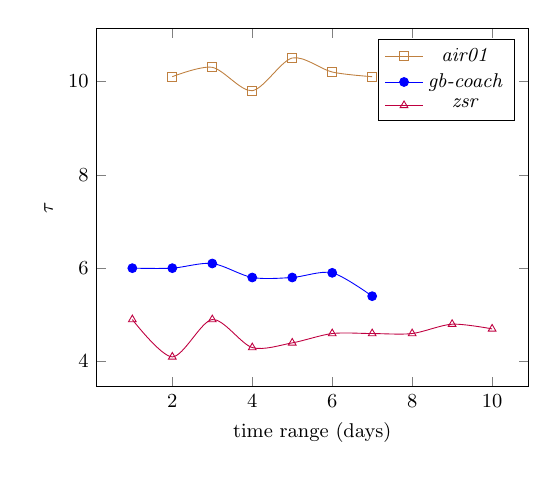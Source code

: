 \tikzstyle{textstyle}=[font=\fontsize{9}{9}\selectfont]
\begin{tikzpicture}[textstyle, scale=0.8]
    \begin{axis}[
        xlabel={time range (days)},
        ylabel={$\tau$},
		legend pos=north east
        ]
        
    \addplot[smooth,mark=square,brown] plot coordinates {
        (2,10.1)
        (3,10.3)
        (4,9.8)
        (5,10.5)
        (6,10.2)
        (7,10.1)
    };
    \addlegendentry{\textit{air01}}
    
    \addplot[smooth,mark=*,blue] plot coordinates {
		(1,6.0)
		(2,6.0)
		(3,6.1)
		(4,5.8)
		(5,5.8)
		(6,5.9)
		(7,5.4)
    };
    \addlegendentry{\textit{gb-coach}}

    \addplot[smooth,color=purple,mark=triangle] plot coordinates {
		(1,4.9)
        (2,4.1)
        (3,4.9)
        (4,4.3)
        (5,4.4)
        (6,4.6)
        (7,4.6)
        (8,4.6)
        (9,4.8)
        (10,4.7)
    };
    \addlegendentry{\textit{zsr}}
    
    \end{axis}
\end{tikzpicture}